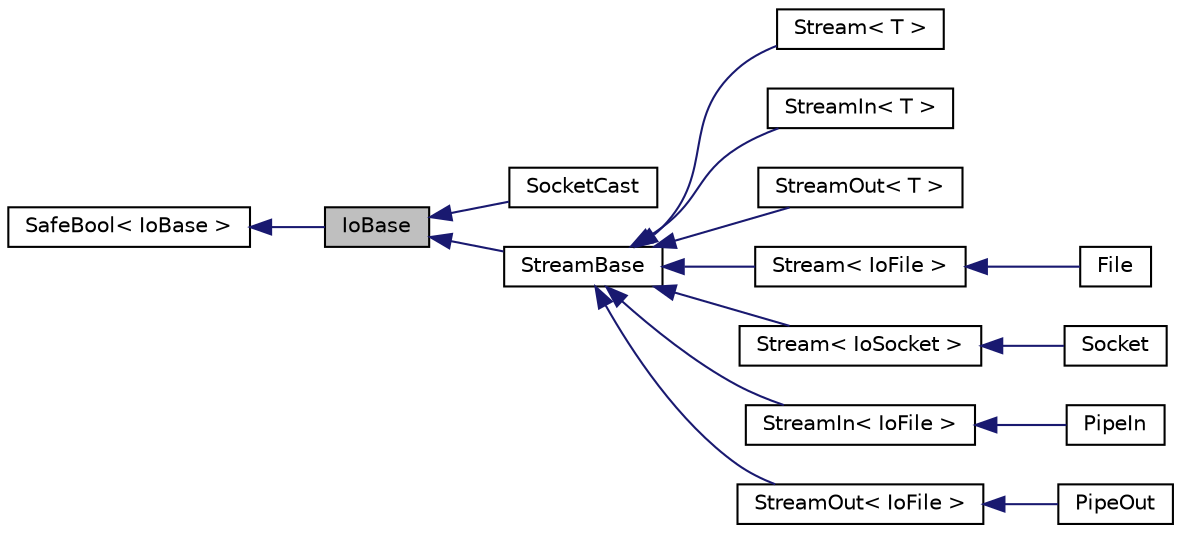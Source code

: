 digraph "IoBase"
{
  edge [fontname="Helvetica",fontsize="10",labelfontname="Helvetica",labelfontsize="10"];
  node [fontname="Helvetica",fontsize="10",shape=record];
  rankdir="LR";
  Node1 [label="IoBase",height=0.2,width=0.4,color="black", fillcolor="grey75", style="filled", fontcolor="black"];
  Node2 -> Node1 [dir="back",color="midnightblue",fontsize="10",style="solid",fontname="Helvetica"];
  Node2 [label="SafeBool\< IoBase \>",height=0.2,width=0.4,color="black", fillcolor="white", style="filled",URL="$classevo_1_1_safe_bool.html"];
  Node1 -> Node3 [dir="back",color="midnightblue",fontsize="10",style="solid",fontname="Helvetica"];
  Node3 [label="SocketCast",height=0.2,width=0.4,color="black", fillcolor="white", style="filled",URL="$classevo_1_1_socket_cast.html",tooltip="Socket for I/O casting (datagram/UDP). "];
  Node1 -> Node4 [dir="back",color="midnightblue",fontsize="10",style="solid",fontname="Helvetica"];
  Node4 [label="StreamBase",height=0.2,width=0.4,color="black", fillcolor="white", style="filled",URL="$structevo_1_1_stream_base.html",tooltip="Base text and binary stream interface. "];
  Node4 -> Node5 [dir="back",color="midnightblue",fontsize="10",style="solid",fontname="Helvetica"];
  Node5 [label="Stream\< T \>",height=0.2,width=0.4,color="black", fillcolor="white", style="filled",URL="$classevo_1_1_stream.html",tooltip="Input/Output stream implementation. "];
  Node4 -> Node6 [dir="back",color="midnightblue",fontsize="10",style="solid",fontname="Helvetica"];
  Node6 [label="StreamIn\< T \>",height=0.2,width=0.4,color="black", fillcolor="white", style="filled",URL="$classevo_1_1_stream_in.html",tooltip="Input stream implementation. "];
  Node4 -> Node7 [dir="back",color="midnightblue",fontsize="10",style="solid",fontname="Helvetica"];
  Node7 [label="StreamOut\< T \>",height=0.2,width=0.4,color="black", fillcolor="white", style="filled",URL="$classevo_1_1_stream_out.html",tooltip="Output stream implementation. "];
  Node4 -> Node8 [dir="back",color="midnightblue",fontsize="10",style="solid",fontname="Helvetica"];
  Node8 [label="Stream\< IoFile \>",height=0.2,width=0.4,color="black", fillcolor="white", style="filled",URL="$classevo_1_1_stream.html"];
  Node8 -> Node9 [dir="back",color="midnightblue",fontsize="10",style="solid",fontname="Helvetica"];
  Node9 [label="File",height=0.2,width=0.4,color="black", fillcolor="white", style="filled",URL="$classevo_1_1_file.html",tooltip="File I/O stream. "];
  Node4 -> Node10 [dir="back",color="midnightblue",fontsize="10",style="solid",fontname="Helvetica"];
  Node10 [label="Stream\< IoSocket \>",height=0.2,width=0.4,color="black", fillcolor="white", style="filled",URL="$classevo_1_1_stream.html"];
  Node10 -> Node11 [dir="back",color="midnightblue",fontsize="10",style="solid",fontname="Helvetica"];
  Node11 [label="Socket",height=0.2,width=0.4,color="black", fillcolor="white", style="filled",URL="$classevo_1_1_socket.html",tooltip="Socket I/O stream. "];
  Node4 -> Node12 [dir="back",color="midnightblue",fontsize="10",style="solid",fontname="Helvetica"];
  Node12 [label="StreamIn\< IoFile \>",height=0.2,width=0.4,color="black", fillcolor="white", style="filled",URL="$classevo_1_1_stream_in.html"];
  Node12 -> Node13 [dir="back",color="midnightblue",fontsize="10",style="solid",fontname="Helvetica"];
  Node13 [label="PipeIn",height=0.2,width=0.4,color="black", fillcolor="white", style="filled",URL="$classevo_1_1_pipe_in.html",tooltip="Input stream for reading from pipe. "];
  Node4 -> Node14 [dir="back",color="midnightblue",fontsize="10",style="solid",fontname="Helvetica"];
  Node14 [label="StreamOut\< IoFile \>",height=0.2,width=0.4,color="black", fillcolor="white", style="filled",URL="$classevo_1_1_stream_out.html"];
  Node14 -> Node15 [dir="back",color="midnightblue",fontsize="10",style="solid",fontname="Helvetica"];
  Node15 [label="PipeOut",height=0.2,width=0.4,color="black", fillcolor="white", style="filled",URL="$classevo_1_1_pipe_out.html",tooltip="Output stream for writing to pipe. "];
}
